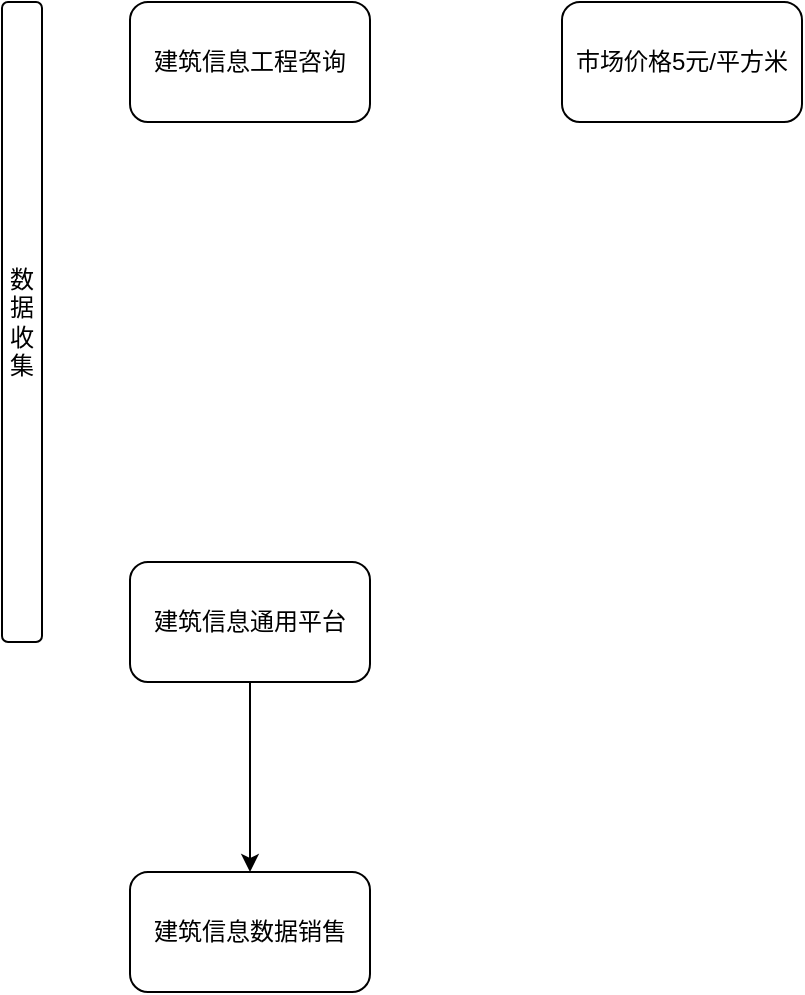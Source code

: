 <mxfile version="14.9.5" type="github">
  <diagram id="MgygslrTmQnIvuTTrmRZ" name="Page-1">
    <mxGraphModel dx="892" dy="483" grid="1" gridSize="10" guides="1" tooltips="1" connect="1" arrows="1" fold="1" page="1" pageScale="1" pageWidth="827" pageHeight="1169" math="0" shadow="0">
      <root>
        <mxCell id="0" />
        <mxCell id="1" parent="0" />
        <mxCell id="sz0qDTGmKt2krswzqvD6-1" value="建筑信息工程咨询" style="rounded=1;whiteSpace=wrap;html=1;" vertex="1" parent="1">
          <mxGeometry x="294" y="120" width="120" height="60" as="geometry" />
        </mxCell>
        <mxCell id="sz0qDTGmKt2krswzqvD6-2" value="市场价格5元/平方米" style="rounded=1;whiteSpace=wrap;html=1;" vertex="1" parent="1">
          <mxGeometry x="510" y="120" width="120" height="60" as="geometry" />
        </mxCell>
        <mxCell id="sz0qDTGmKt2krswzqvD6-5" style="edgeStyle=orthogonalEdgeStyle;rounded=0;orthogonalLoop=1;jettySize=auto;html=1;" edge="1" parent="1" source="sz0qDTGmKt2krswzqvD6-3" target="sz0qDTGmKt2krswzqvD6-4">
          <mxGeometry relative="1" as="geometry" />
        </mxCell>
        <mxCell id="sz0qDTGmKt2krswzqvD6-3" value="建筑信息通用平台" style="rounded=1;whiteSpace=wrap;html=1;" vertex="1" parent="1">
          <mxGeometry x="294" y="400" width="120" height="60" as="geometry" />
        </mxCell>
        <mxCell id="sz0qDTGmKt2krswzqvD6-4" value="建筑信息数据销售" style="rounded=1;whiteSpace=wrap;html=1;" vertex="1" parent="1">
          <mxGeometry x="294" y="555" width="120" height="60" as="geometry" />
        </mxCell>
        <mxCell id="sz0qDTGmKt2krswzqvD6-8" value="数&lt;br&gt;据&lt;br&gt;收&lt;br&gt;集" style="rounded=1;whiteSpace=wrap;html=1;" vertex="1" parent="1">
          <mxGeometry x="230" y="120" width="20" height="320" as="geometry" />
        </mxCell>
      </root>
    </mxGraphModel>
  </diagram>
</mxfile>
